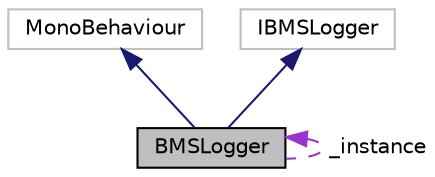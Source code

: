 digraph "BMSLogger"
{
 // LATEX_PDF_SIZE
  edge [fontname="Helvetica",fontsize="10",labelfontname="Helvetica",labelfontsize="10"];
  node [fontname="Helvetica",fontsize="10",shape=record];
  Node3 [label="BMSLogger",height=0.2,width=0.4,color="black", fillcolor="grey75", style="filled", fontcolor="black",tooltip=" "];
  Node4 -> Node3 [dir="back",color="midnightblue",fontsize="10",style="solid",fontname="Helvetica"];
  Node4 [label="MonoBehaviour",height=0.2,width=0.4,color="grey75", fillcolor="white", style="filled",tooltip=" "];
  Node5 -> Node3 [dir="back",color="midnightblue",fontsize="10",style="solid",fontname="Helvetica"];
  Node5 [label="IBMSLogger",height=0.2,width=0.4,color="grey75", fillcolor="white", style="filled",tooltip=" "];
  Node3 -> Node3 [dir="back",color="darkorchid3",fontsize="10",style="dashed",label=" _instance" ,fontname="Helvetica"];
}
